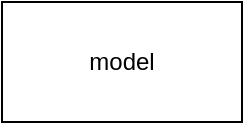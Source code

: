 <mxfile>
    <diagram id="JeH9F-T92EVI_1BB_PZm" name="User">
        <mxGraphModel dx="783" dy="753" grid="1" gridSize="10" guides="1" tooltips="1" connect="1" arrows="1" fold="1" page="1" pageScale="1" pageWidth="827" pageHeight="1169" math="0" shadow="0">
            <root>
                <mxCell id="0"/>
                <mxCell id="1" parent="0"/>
                <mxCell id="2" value="model" style="rounded=0;whiteSpace=wrap;html=1;" vertex="1" parent="1">
                    <mxGeometry x="340" y="360" width="120" height="60" as="geometry"/>
                </mxCell>
            </root>
        </mxGraphModel>
    </diagram>
</mxfile>